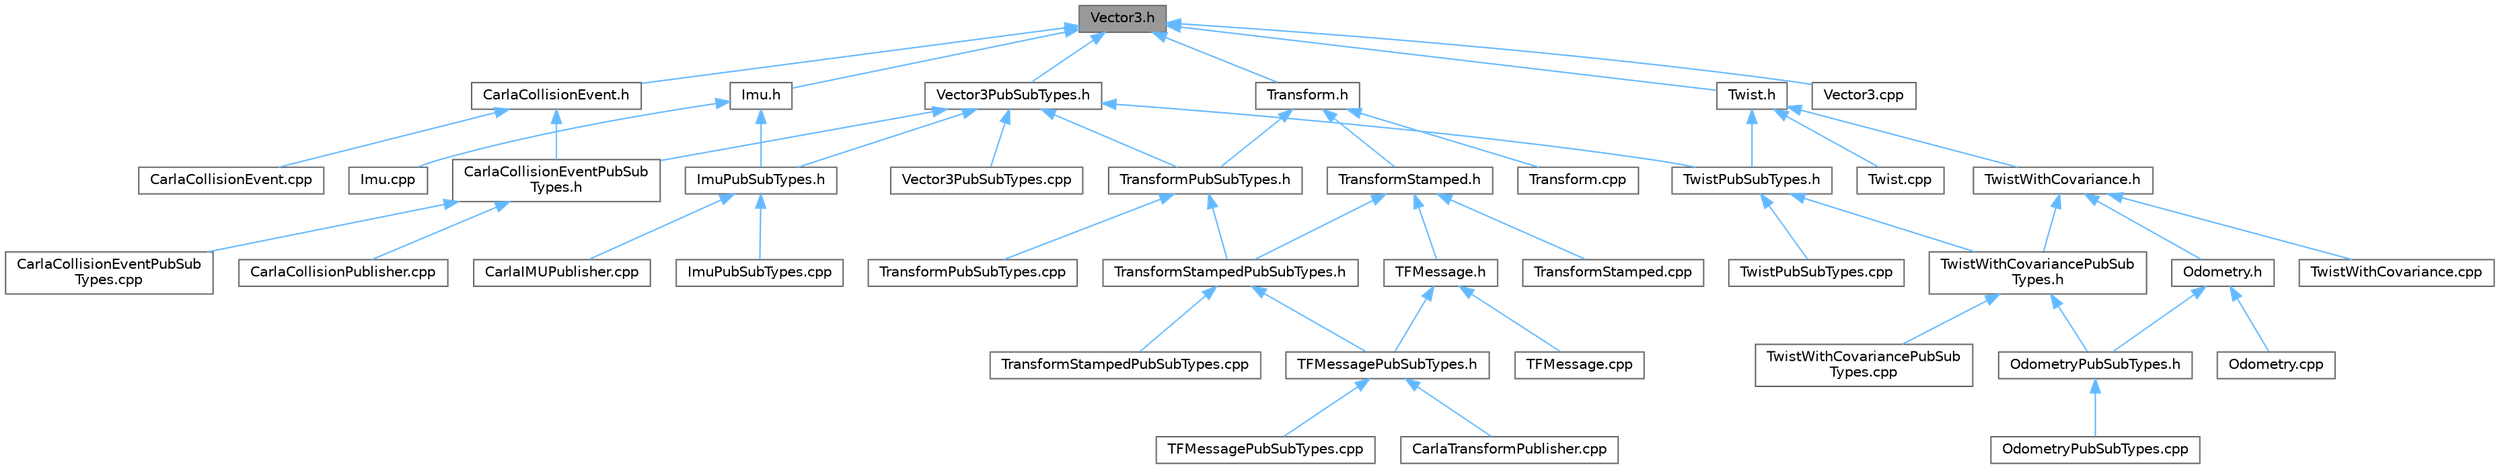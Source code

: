 digraph "Vector3.h"
{
 // INTERACTIVE_SVG=YES
 // LATEX_PDF_SIZE
  bgcolor="transparent";
  edge [fontname=Helvetica,fontsize=10,labelfontname=Helvetica,labelfontsize=10];
  node [fontname=Helvetica,fontsize=10,shape=box,height=0.2,width=0.4];
  Node1 [id="Node000001",label="Vector3.h",height=0.2,width=0.4,color="gray40", fillcolor="grey60", style="filled", fontcolor="black",tooltip=" "];
  Node1 -> Node2 [id="edge1_Node000001_Node000002",dir="back",color="steelblue1",style="solid",tooltip=" "];
  Node2 [id="Node000002",label="CarlaCollisionEvent.h",height=0.2,width=0.4,color="grey40", fillcolor="white", style="filled",URL="$d7/d0e/CarlaCollisionEvent_8h.html",tooltip=" "];
  Node2 -> Node3 [id="edge2_Node000002_Node000003",dir="back",color="steelblue1",style="solid",tooltip=" "];
  Node3 [id="Node000003",label="CarlaCollisionEvent.cpp",height=0.2,width=0.4,color="grey40", fillcolor="white", style="filled",URL="$d4/ddc/CarlaCollisionEvent_8cpp.html",tooltip=" "];
  Node2 -> Node4 [id="edge3_Node000002_Node000004",dir="back",color="steelblue1",style="solid",tooltip=" "];
  Node4 [id="Node000004",label="CarlaCollisionEventPubSub\lTypes.h",height=0.2,width=0.4,color="grey40", fillcolor="white", style="filled",URL="$df/df6/CarlaCollisionEventPubSubTypes_8h.html",tooltip=" "];
  Node4 -> Node5 [id="edge4_Node000004_Node000005",dir="back",color="steelblue1",style="solid",tooltip=" "];
  Node5 [id="Node000005",label="CarlaCollisionEventPubSub\lTypes.cpp",height=0.2,width=0.4,color="grey40", fillcolor="white", style="filled",URL="$db/dcb/CarlaCollisionEventPubSubTypes_8cpp.html",tooltip=" "];
  Node4 -> Node6 [id="edge5_Node000004_Node000006",dir="back",color="steelblue1",style="solid",tooltip=" "];
  Node6 [id="Node000006",label="CarlaCollisionPublisher.cpp",height=0.2,width=0.4,color="grey40", fillcolor="white", style="filled",URL="$d4/d22/CarlaCollisionPublisher_8cpp.html",tooltip=" "];
  Node1 -> Node7 [id="edge6_Node000001_Node000007",dir="back",color="steelblue1",style="solid",tooltip=" "];
  Node7 [id="Node000007",label="Imu.h",height=0.2,width=0.4,color="grey40", fillcolor="white", style="filled",URL="$d0/d9f/Imu_8h.html",tooltip=" "];
  Node7 -> Node8 [id="edge7_Node000007_Node000008",dir="back",color="steelblue1",style="solid",tooltip=" "];
  Node8 [id="Node000008",label="Imu.cpp",height=0.2,width=0.4,color="grey40", fillcolor="white", style="filled",URL="$db/d7b/Imu_8cpp.html",tooltip=" "];
  Node7 -> Node9 [id="edge8_Node000007_Node000009",dir="back",color="steelblue1",style="solid",tooltip=" "];
  Node9 [id="Node000009",label="ImuPubSubTypes.h",height=0.2,width=0.4,color="grey40", fillcolor="white", style="filled",URL="$d6/dd3/ImuPubSubTypes_8h.html",tooltip=" "];
  Node9 -> Node10 [id="edge9_Node000009_Node000010",dir="back",color="steelblue1",style="solid",tooltip=" "];
  Node10 [id="Node000010",label="CarlaIMUPublisher.cpp",height=0.2,width=0.4,color="grey40", fillcolor="white", style="filled",URL="$d9/d57/CarlaIMUPublisher_8cpp.html",tooltip=" "];
  Node9 -> Node11 [id="edge10_Node000009_Node000011",dir="back",color="steelblue1",style="solid",tooltip=" "];
  Node11 [id="Node000011",label="ImuPubSubTypes.cpp",height=0.2,width=0.4,color="grey40", fillcolor="white", style="filled",URL="$d4/de8/ImuPubSubTypes_8cpp.html",tooltip=" "];
  Node1 -> Node12 [id="edge11_Node000001_Node000012",dir="back",color="steelblue1",style="solid",tooltip=" "];
  Node12 [id="Node000012",label="Transform.h",height=0.2,width=0.4,color="grey40", fillcolor="white", style="filled",URL="$df/d02/ros2_2types_2Transform_8h.html",tooltip=" "];
  Node12 -> Node13 [id="edge12_Node000012_Node000013",dir="back",color="steelblue1",style="solid",tooltip=" "];
  Node13 [id="Node000013",label="Transform.cpp",height=0.2,width=0.4,color="grey40", fillcolor="white", style="filled",URL="$d0/d59/Transform_8cpp.html",tooltip=" "];
  Node12 -> Node14 [id="edge13_Node000012_Node000014",dir="back",color="steelblue1",style="solid",tooltip=" "];
  Node14 [id="Node000014",label="TransformPubSubTypes.h",height=0.2,width=0.4,color="grey40", fillcolor="white", style="filled",URL="$dc/d9a/TransformPubSubTypes_8h.html",tooltip=" "];
  Node14 -> Node15 [id="edge14_Node000014_Node000015",dir="back",color="steelblue1",style="solid",tooltip=" "];
  Node15 [id="Node000015",label="TransformPubSubTypes.cpp",height=0.2,width=0.4,color="grey40", fillcolor="white", style="filled",URL="$dc/d41/TransformPubSubTypes_8cpp.html",tooltip=" "];
  Node14 -> Node16 [id="edge15_Node000014_Node000016",dir="back",color="steelblue1",style="solid",tooltip=" "];
  Node16 [id="Node000016",label="TransformStampedPubSubTypes.h",height=0.2,width=0.4,color="grey40", fillcolor="white", style="filled",URL="$de/d17/TransformStampedPubSubTypes_8h.html",tooltip=" "];
  Node16 -> Node17 [id="edge16_Node000016_Node000017",dir="back",color="steelblue1",style="solid",tooltip=" "];
  Node17 [id="Node000017",label="TFMessagePubSubTypes.h",height=0.2,width=0.4,color="grey40", fillcolor="white", style="filled",URL="$dc/d51/TFMessagePubSubTypes_8h.html",tooltip=" "];
  Node17 -> Node18 [id="edge17_Node000017_Node000018",dir="back",color="steelblue1",style="solid",tooltip=" "];
  Node18 [id="Node000018",label="CarlaTransformPublisher.cpp",height=0.2,width=0.4,color="grey40", fillcolor="white", style="filled",URL="$d3/d11/CarlaTransformPublisher_8cpp.html",tooltip=" "];
  Node17 -> Node19 [id="edge18_Node000017_Node000019",dir="back",color="steelblue1",style="solid",tooltip=" "];
  Node19 [id="Node000019",label="TFMessagePubSubTypes.cpp",height=0.2,width=0.4,color="grey40", fillcolor="white", style="filled",URL="$d1/d42/TFMessagePubSubTypes_8cpp.html",tooltip=" "];
  Node16 -> Node20 [id="edge19_Node000016_Node000020",dir="back",color="steelblue1",style="solid",tooltip=" "];
  Node20 [id="Node000020",label="TransformStampedPubSubTypes.cpp",height=0.2,width=0.4,color="grey40", fillcolor="white", style="filled",URL="$dc/df6/TransformStampedPubSubTypes_8cpp.html",tooltip=" "];
  Node12 -> Node21 [id="edge20_Node000012_Node000021",dir="back",color="steelblue1",style="solid",tooltip=" "];
  Node21 [id="Node000021",label="TransformStamped.h",height=0.2,width=0.4,color="grey40", fillcolor="white", style="filled",URL="$da/dfe/TransformStamped_8h.html",tooltip=" "];
  Node21 -> Node22 [id="edge21_Node000021_Node000022",dir="back",color="steelblue1",style="solid",tooltip=" "];
  Node22 [id="Node000022",label="TFMessage.h",height=0.2,width=0.4,color="grey40", fillcolor="white", style="filled",URL="$d4/d74/TFMessage_8h.html",tooltip=" "];
  Node22 -> Node23 [id="edge22_Node000022_Node000023",dir="back",color="steelblue1",style="solid",tooltip=" "];
  Node23 [id="Node000023",label="TFMessage.cpp",height=0.2,width=0.4,color="grey40", fillcolor="white", style="filled",URL="$d2/d95/TFMessage_8cpp.html",tooltip=" "];
  Node22 -> Node17 [id="edge23_Node000022_Node000017",dir="back",color="steelblue1",style="solid",tooltip=" "];
  Node21 -> Node24 [id="edge24_Node000021_Node000024",dir="back",color="steelblue1",style="solid",tooltip=" "];
  Node24 [id="Node000024",label="TransformStamped.cpp",height=0.2,width=0.4,color="grey40", fillcolor="white", style="filled",URL="$db/db9/TransformStamped_8cpp.html",tooltip=" "];
  Node21 -> Node16 [id="edge25_Node000021_Node000016",dir="back",color="steelblue1",style="solid",tooltip=" "];
  Node1 -> Node25 [id="edge26_Node000001_Node000025",dir="back",color="steelblue1",style="solid",tooltip=" "];
  Node25 [id="Node000025",label="Twist.h",height=0.2,width=0.4,color="grey40", fillcolor="white", style="filled",URL="$d0/d95/Twist_8h.html",tooltip=" "];
  Node25 -> Node26 [id="edge27_Node000025_Node000026",dir="back",color="steelblue1",style="solid",tooltip=" "];
  Node26 [id="Node000026",label="Twist.cpp",height=0.2,width=0.4,color="grey40", fillcolor="white", style="filled",URL="$d1/de0/Twist_8cpp.html",tooltip=" "];
  Node25 -> Node27 [id="edge28_Node000025_Node000027",dir="back",color="steelblue1",style="solid",tooltip=" "];
  Node27 [id="Node000027",label="TwistPubSubTypes.h",height=0.2,width=0.4,color="grey40", fillcolor="white", style="filled",URL="$d4/d05/TwistPubSubTypes_8h.html",tooltip=" "];
  Node27 -> Node28 [id="edge29_Node000027_Node000028",dir="back",color="steelblue1",style="solid",tooltip=" "];
  Node28 [id="Node000028",label="TwistPubSubTypes.cpp",height=0.2,width=0.4,color="grey40", fillcolor="white", style="filled",URL="$d9/d2c/TwistPubSubTypes_8cpp.html",tooltip=" "];
  Node27 -> Node29 [id="edge30_Node000027_Node000029",dir="back",color="steelblue1",style="solid",tooltip=" "];
  Node29 [id="Node000029",label="TwistWithCovariancePubSub\lTypes.h",height=0.2,width=0.4,color="grey40", fillcolor="white", style="filled",URL="$de/d55/TwistWithCovariancePubSubTypes_8h.html",tooltip=" "];
  Node29 -> Node30 [id="edge31_Node000029_Node000030",dir="back",color="steelblue1",style="solid",tooltip=" "];
  Node30 [id="Node000030",label="OdometryPubSubTypes.h",height=0.2,width=0.4,color="grey40", fillcolor="white", style="filled",URL="$d9/d03/OdometryPubSubTypes_8h.html",tooltip=" "];
  Node30 -> Node31 [id="edge32_Node000030_Node000031",dir="back",color="steelblue1",style="solid",tooltip=" "];
  Node31 [id="Node000031",label="OdometryPubSubTypes.cpp",height=0.2,width=0.4,color="grey40", fillcolor="white", style="filled",URL="$df/da9/OdometryPubSubTypes_8cpp.html",tooltip=" "];
  Node29 -> Node32 [id="edge33_Node000029_Node000032",dir="back",color="steelblue1",style="solid",tooltip=" "];
  Node32 [id="Node000032",label="TwistWithCovariancePubSub\lTypes.cpp",height=0.2,width=0.4,color="grey40", fillcolor="white", style="filled",URL="$d9/d6b/TwistWithCovariancePubSubTypes_8cpp.html",tooltip=" "];
  Node25 -> Node33 [id="edge34_Node000025_Node000033",dir="back",color="steelblue1",style="solid",tooltip=" "];
  Node33 [id="Node000033",label="TwistWithCovariance.h",height=0.2,width=0.4,color="grey40", fillcolor="white", style="filled",URL="$dc/d8f/TwistWithCovariance_8h.html",tooltip=" "];
  Node33 -> Node34 [id="edge35_Node000033_Node000034",dir="back",color="steelblue1",style="solid",tooltip=" "];
  Node34 [id="Node000034",label="Odometry.h",height=0.2,width=0.4,color="grey40", fillcolor="white", style="filled",URL="$d3/d12/Odometry_8h.html",tooltip=" "];
  Node34 -> Node35 [id="edge36_Node000034_Node000035",dir="back",color="steelblue1",style="solid",tooltip=" "];
  Node35 [id="Node000035",label="Odometry.cpp",height=0.2,width=0.4,color="grey40", fillcolor="white", style="filled",URL="$db/dce/Odometry_8cpp.html",tooltip=" "];
  Node34 -> Node30 [id="edge37_Node000034_Node000030",dir="back",color="steelblue1",style="solid",tooltip=" "];
  Node33 -> Node36 [id="edge38_Node000033_Node000036",dir="back",color="steelblue1",style="solid",tooltip=" "];
  Node36 [id="Node000036",label="TwistWithCovariance.cpp",height=0.2,width=0.4,color="grey40", fillcolor="white", style="filled",URL="$d2/d76/TwistWithCovariance_8cpp.html",tooltip=" "];
  Node33 -> Node29 [id="edge39_Node000033_Node000029",dir="back",color="steelblue1",style="solid",tooltip=" "];
  Node1 -> Node37 [id="edge40_Node000001_Node000037",dir="back",color="steelblue1",style="solid",tooltip=" "];
  Node37 [id="Node000037",label="Vector3.cpp",height=0.2,width=0.4,color="grey40", fillcolor="white", style="filled",URL="$dd/d1f/Vector3_8cpp.html",tooltip=" "];
  Node1 -> Node38 [id="edge41_Node000001_Node000038",dir="back",color="steelblue1",style="solid",tooltip=" "];
  Node38 [id="Node000038",label="Vector3PubSubTypes.h",height=0.2,width=0.4,color="grey40", fillcolor="white", style="filled",URL="$d5/dc7/Vector3PubSubTypes_8h.html",tooltip=" "];
  Node38 -> Node4 [id="edge42_Node000038_Node000004",dir="back",color="steelblue1",style="solid",tooltip=" "];
  Node38 -> Node9 [id="edge43_Node000038_Node000009",dir="back",color="steelblue1",style="solid",tooltip=" "];
  Node38 -> Node14 [id="edge44_Node000038_Node000014",dir="back",color="steelblue1",style="solid",tooltip=" "];
  Node38 -> Node27 [id="edge45_Node000038_Node000027",dir="back",color="steelblue1",style="solid",tooltip=" "];
  Node38 -> Node39 [id="edge46_Node000038_Node000039",dir="back",color="steelblue1",style="solid",tooltip=" "];
  Node39 [id="Node000039",label="Vector3PubSubTypes.cpp",height=0.2,width=0.4,color="grey40", fillcolor="white", style="filled",URL="$d4/db5/Vector3PubSubTypes_8cpp.html",tooltip=" "];
}
